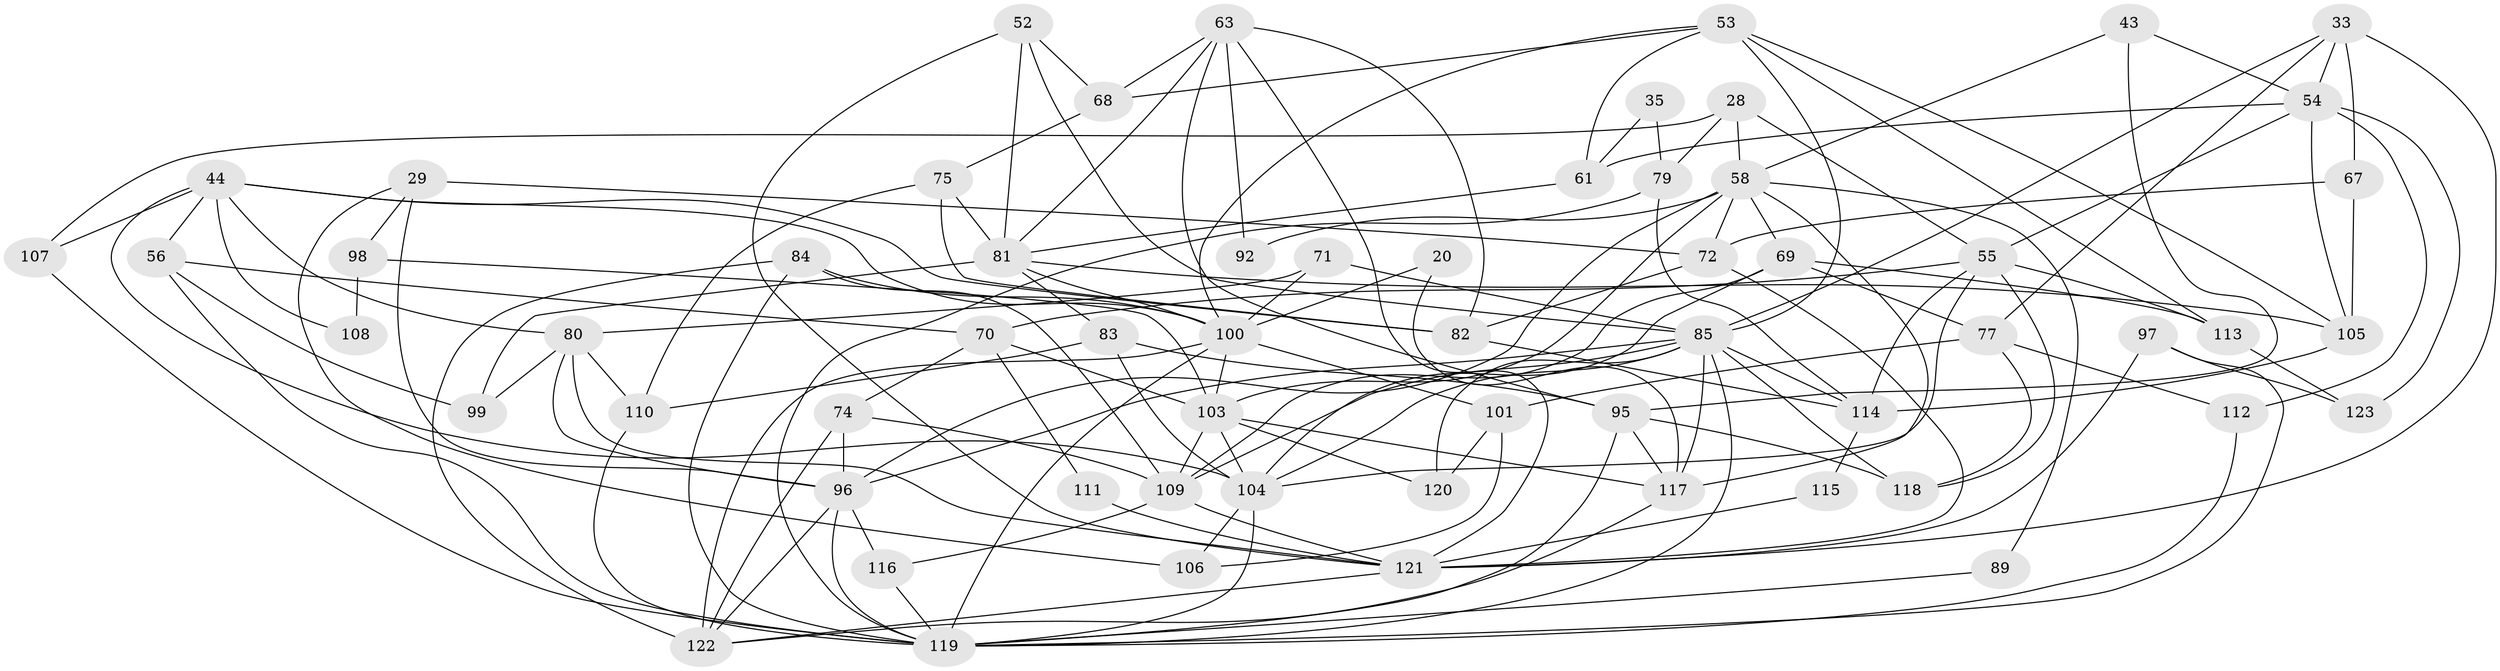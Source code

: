 // original degree distribution, {5: 0.13821138211382114, 8: 0.016260162601626018, 4: 0.3089430894308943, 3: 0.2926829268292683, 2: 0.11382113821138211, 7: 0.056910569105691054, 6: 0.07317073170731707}
// Generated by graph-tools (version 1.1) at 2025/49/03/09/25 04:49:25]
// undirected, 61 vertices, 151 edges
graph export_dot {
graph [start="1"]
  node [color=gray90,style=filled];
  20;
  28;
  29;
  33 [super="+25"];
  35;
  43;
  44 [super="+2"];
  52;
  53;
  54 [super="+42+51"];
  55 [super="+7"];
  56;
  58 [super="+57"];
  61;
  63;
  67 [super="+17"];
  68 [super="+1"];
  69 [super="+31"];
  70 [super="+48"];
  71;
  72;
  74 [super="+34"];
  75;
  77;
  79;
  80 [super="+27"];
  81 [super="+8+23"];
  82;
  83;
  84;
  85 [super="+62"];
  89;
  92;
  95 [super="+66"];
  96 [super="+5+94"];
  97;
  98;
  99;
  100 [super="+86+21"];
  101 [super="+4"];
  103 [super="+49+102+90+50"];
  104 [super="+87"];
  105 [super="+41"];
  106 [super="+3"];
  107 [super="+64"];
  108;
  109 [super="+6+88+26"];
  110;
  111;
  112;
  113 [super="+38"];
  114 [super="+76"];
  115;
  116;
  117 [super="+46+36"];
  118;
  119 [super="+60+47+39+91"];
  120 [super="+9"];
  121 [super="+65+78"];
  122 [super="+93"];
  123;
  20 -- 117;
  20 -- 100;
  28 -- 79;
  28 -- 107;
  28 -- 58;
  28 -- 55;
  29 -- 72;
  29 -- 96 [weight=3];
  29 -- 98;
  29 -- 106 [weight=2];
  33 -- 67 [weight=2];
  33 -- 77;
  33 -- 121;
  33 -- 85;
  33 -- 54;
  35 -- 61;
  35 -- 79;
  43 -- 58;
  43 -- 54;
  43 -- 95;
  44 -- 56;
  44 -- 100 [weight=2];
  44 -- 108;
  44 -- 82;
  44 -- 104;
  44 -- 107 [weight=2];
  44 -- 80;
  52 -- 121;
  52 -- 68;
  52 -- 81;
  52 -- 85;
  53 -- 113;
  53 -- 61;
  53 -- 68 [weight=2];
  53 -- 105 [weight=2];
  53 -- 100;
  53 -- 85;
  54 -- 123;
  54 -- 105;
  54 -- 61 [weight=2];
  54 -- 112;
  54 -- 55;
  55 -- 104 [weight=2];
  55 -- 113;
  55 -- 118;
  55 -- 114;
  55 -- 70;
  56 -- 99;
  56 -- 70;
  56 -- 119;
  58 -- 72;
  58 -- 69;
  58 -- 89;
  58 -- 92;
  58 -- 117 [weight=2];
  58 -- 103;
  58 -- 96 [weight=2];
  61 -- 81;
  63 -- 95;
  63 -- 121;
  63 -- 81;
  63 -- 82;
  63 -- 92;
  63 -- 68;
  67 -- 72 [weight=2];
  67 -- 105;
  68 -- 75;
  69 -- 77;
  69 -- 104;
  69 -- 109;
  69 -- 113;
  70 -- 74;
  70 -- 111;
  70 -- 103;
  71 -- 85;
  71 -- 100 [weight=2];
  71 -- 80;
  72 -- 82;
  72 -- 121 [weight=2];
  74 -- 96;
  74 -- 122;
  74 -- 109 [weight=3];
  75 -- 82;
  75 -- 81;
  75 -- 110;
  77 -- 118;
  77 -- 112;
  77 -- 101;
  79 -- 114;
  79 -- 119;
  80 -- 96;
  80 -- 121;
  80 -- 99;
  80 -- 110;
  81 -- 83;
  81 -- 99;
  81 -- 105;
  81 -- 100;
  82 -- 114;
  83 -- 104;
  83 -- 95;
  83 -- 110;
  84 -- 100 [weight=2];
  84 -- 109 [weight=2];
  84 -- 119 [weight=2];
  84 -- 122;
  85 -- 109 [weight=2];
  85 -- 104;
  85 -- 96;
  85 -- 114;
  85 -- 117;
  85 -- 118;
  85 -- 120;
  85 -- 119 [weight=2];
  89 -- 119;
  95 -- 119 [weight=3];
  95 -- 118;
  95 -- 117;
  96 -- 116;
  96 -- 119;
  96 -- 122;
  97 -- 119;
  97 -- 121;
  97 -- 123;
  98 -- 108;
  98 -- 103;
  100 -- 103;
  100 -- 101 [weight=2];
  100 -- 119 [weight=2];
  100 -- 122;
  101 -- 106 [weight=2];
  101 -- 120;
  103 -- 104 [weight=2];
  103 -- 109 [weight=3];
  103 -- 117 [weight=2];
  103 -- 120;
  104 -- 106;
  104 -- 119;
  105 -- 114 [weight=2];
  107 -- 119;
  109 -- 116;
  109 -- 121;
  110 -- 119;
  111 -- 121;
  112 -- 119;
  113 -- 123;
  114 -- 115;
  115 -- 121;
  116 -- 119;
  117 -- 122;
  121 -- 122 [weight=2];
}
